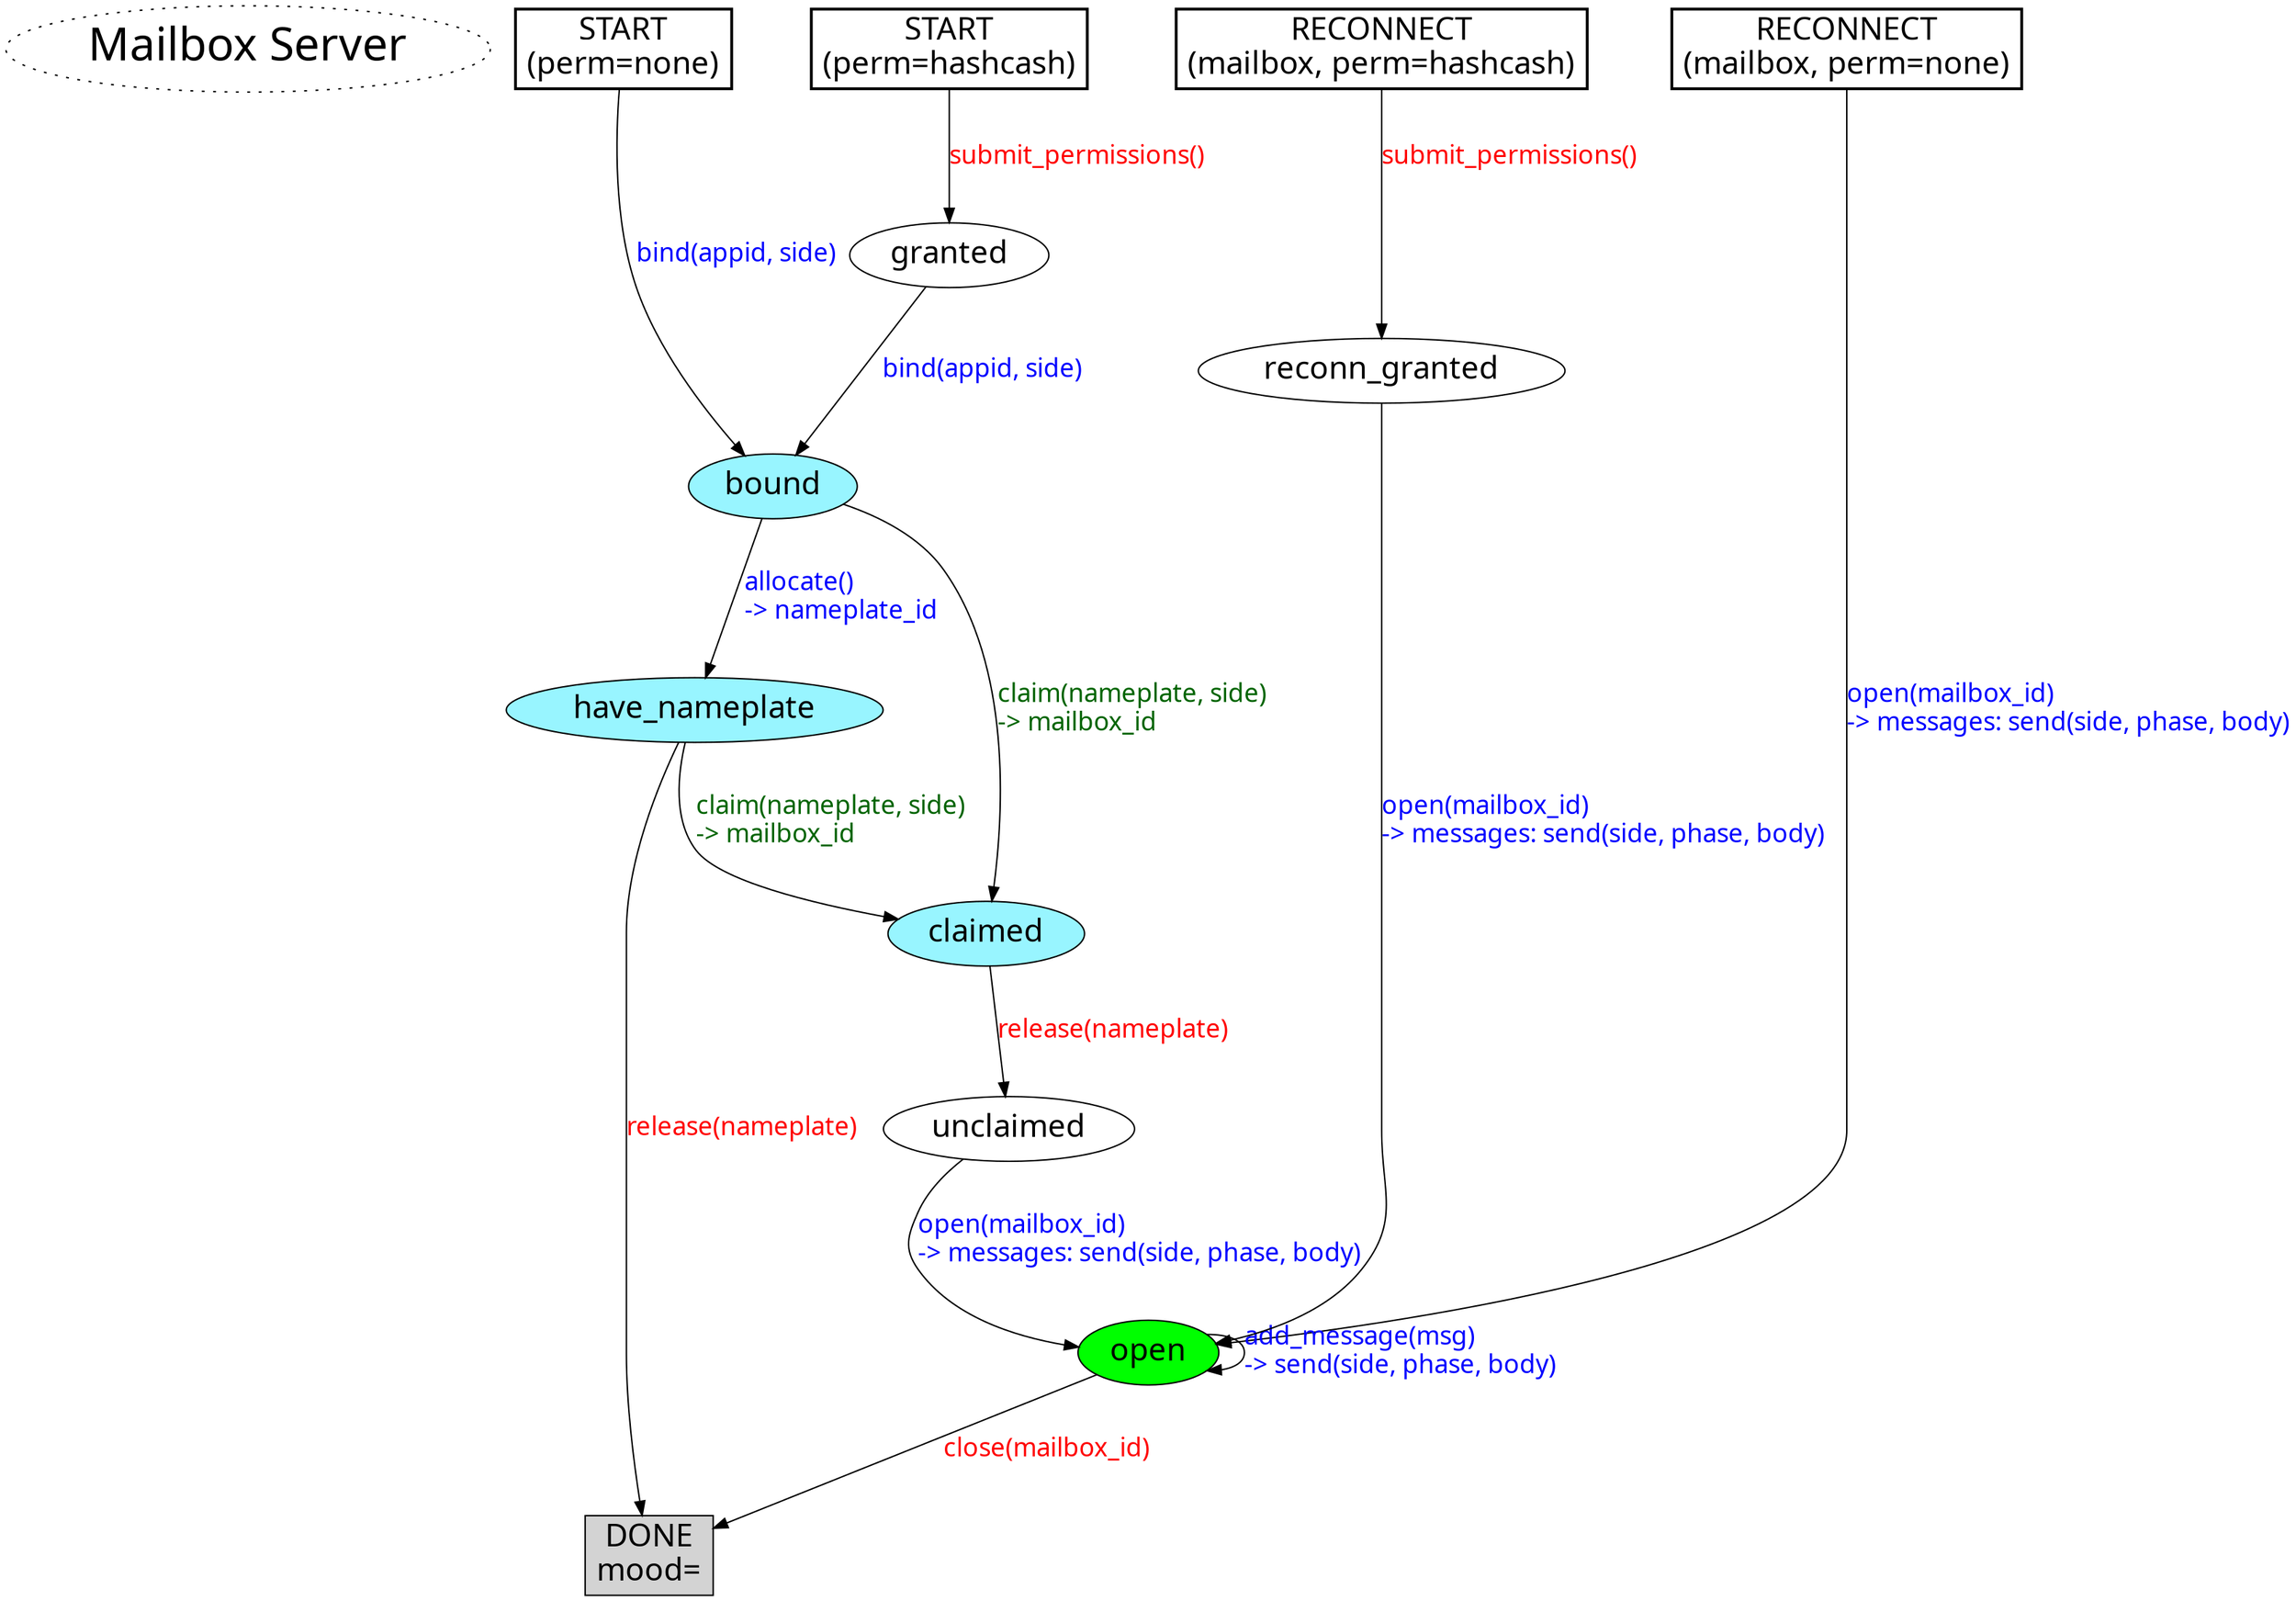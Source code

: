 /*digraph {
    title [label="Mailbox\lServer Machine" style="dotted"]

    start -> opened [label="open(side)"];

    opened -> opened [label="open(side)"];
    opened -> opened [label="add_message(sided_message)"];
    opened -> closing [label="close(side, mood)"];

    closing -> closing [label="close(side, mood)"];
}
*/


// note: all messages have an "id" and a "type"
// and the server sends back an "ack" for every one
// but that ack etc isn't covered in these diagrams

digraph {
    node [fontname = "Source Sans Pro" fontsize = 22];
    edge [fontname = "Source Code Pro" fontsize = 18 fontcolor=blue];
    graph [fontname = "Source Sans Pro" fontsize = 22];

    title [label="Mailbox Server" style="dotted" fontsize=32];

    ranksep = 1;

    start [label="START\n(perm=none)"];
    start_permissions [label="START\n(perm=hashcash)"];
    start_reconn [label="RECONNECT\n(mailbox, perm=none)"];
    start_reconn_perm [label="RECONNECT\n(mailbox, perm=hashcash)"];
    done [label="DONE\nmood=" shape=box style=filled];

    {rank=same; start start_permissions start_reconn start_reconn_perm}
    start [shape=box, style=bold];
    start -> bound [label="bind(appid, side)"];

    # blue, to match seqdiag section on "nameplate allocated"
    bound [fillcolor=cadetblue1, style=filled];
    have_nameplate [fillcolor=cadetblue1, style=filled];
    claimed [fillcolor=cadetblue1, style=filled];

    start_permissions [shape=box, style=bold];
    start_permissions -> granted [label="submit_permissions()" fontcolor=red];
    granted -> bound [label="bind(appid, side)"];

    start_reconn [shape=box, style=bold];
    start_reconn -> open [label="open(mailbox_id)\l-> messages: send(side, phase, body)\l"];

    start_reconn_perm [shape=box, style=bold];
    start_reconn_perm -> reconn_granted [label="submit_permissions()" fontcolor=red];
    open [fillcolor=green style=filled];
    reconn_granted -> open [label="open(mailbox_id)\l-> messages: send(side, phase, body)\l"];

    bound -> have_nameplate [label="allocate()\l-> nameplate_id\l"]
    # allocate() really does do a claim() .. but you have to call it explicitly too
    have_nameplate -> claimed [label="claim(nameplate, side)\l-> mailbox_id\l" fontcolor=darkgreen]
    have_nameplate -> done [label="release(nameplate)" fontcolor=red]

    # ths is on the "join" side; they are told the nameplate number
    bound -> claimed [label="claim(nameplate, side)\l-> mailbox_id\l" fontcolor=darkgreen]
    claimed -> unclaimed [label="release(nameplate)" fontcolor=red]

    # note: allowing two different paths to 'unclaimed' is I think
    # _allowed_ currently by the server, but better to define it with
    # juts one way probably.

    unclaimed -> open [label="open(mailbox_id)\l-> messages: send(side, phase, body)\l"]
    #claimed -> open [label="open(mailbox_id)\l-> send(all_messages)\l"]
    #open -> open [label="release(nameplate)"]
    open -> open [label="add_message(msg)\l-> send(side, phase, body)\l"]
    open ->      done [label="close(mailbox_id)" fontcolor=red]
    # XXX will get all message already in the box, how to represent?
}